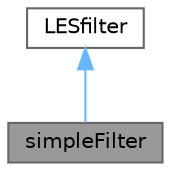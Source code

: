 digraph "simpleFilter"
{
 // LATEX_PDF_SIZE
  bgcolor="transparent";
  edge [fontname=Helvetica,fontsize=10,labelfontname=Helvetica,labelfontsize=10];
  node [fontname=Helvetica,fontsize=10,shape=box,height=0.2,width=0.4];
  Node1 [id="Node000001",label="simpleFilter",height=0.2,width=0.4,color="gray40", fillcolor="grey60", style="filled", fontcolor="black",tooltip="Simple top-hat filter used in dynamic LES models."];
  Node2 -> Node1 [id="edge1_Node000001_Node000002",dir="back",color="steelblue1",style="solid",tooltip=" "];
  Node2 [id="Node000002",label="LESfilter",height=0.2,width=0.4,color="gray40", fillcolor="white", style="filled",URL="$classFoam_1_1LESfilter.html",tooltip="Abstract class for LES filters."];
}
